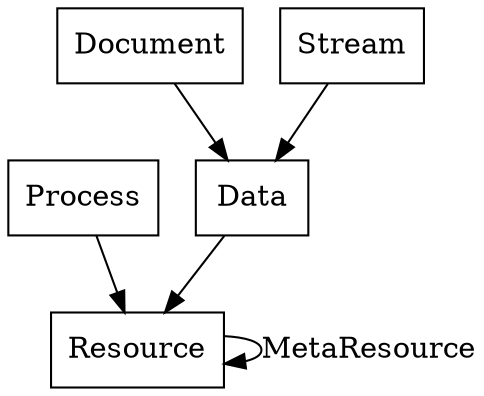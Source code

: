 digraph {
  node [
    shape=box
  ];

  res [label="Resource"];
  proc [label="Process"];
  data [label="Data"];
  doc [label="Document"];
  stre [label="Stream"];
  
  doc -> data;
  stre -> data;
  proc -> res;
  data -> res;
  res -> res [label="MetaResource"];
}